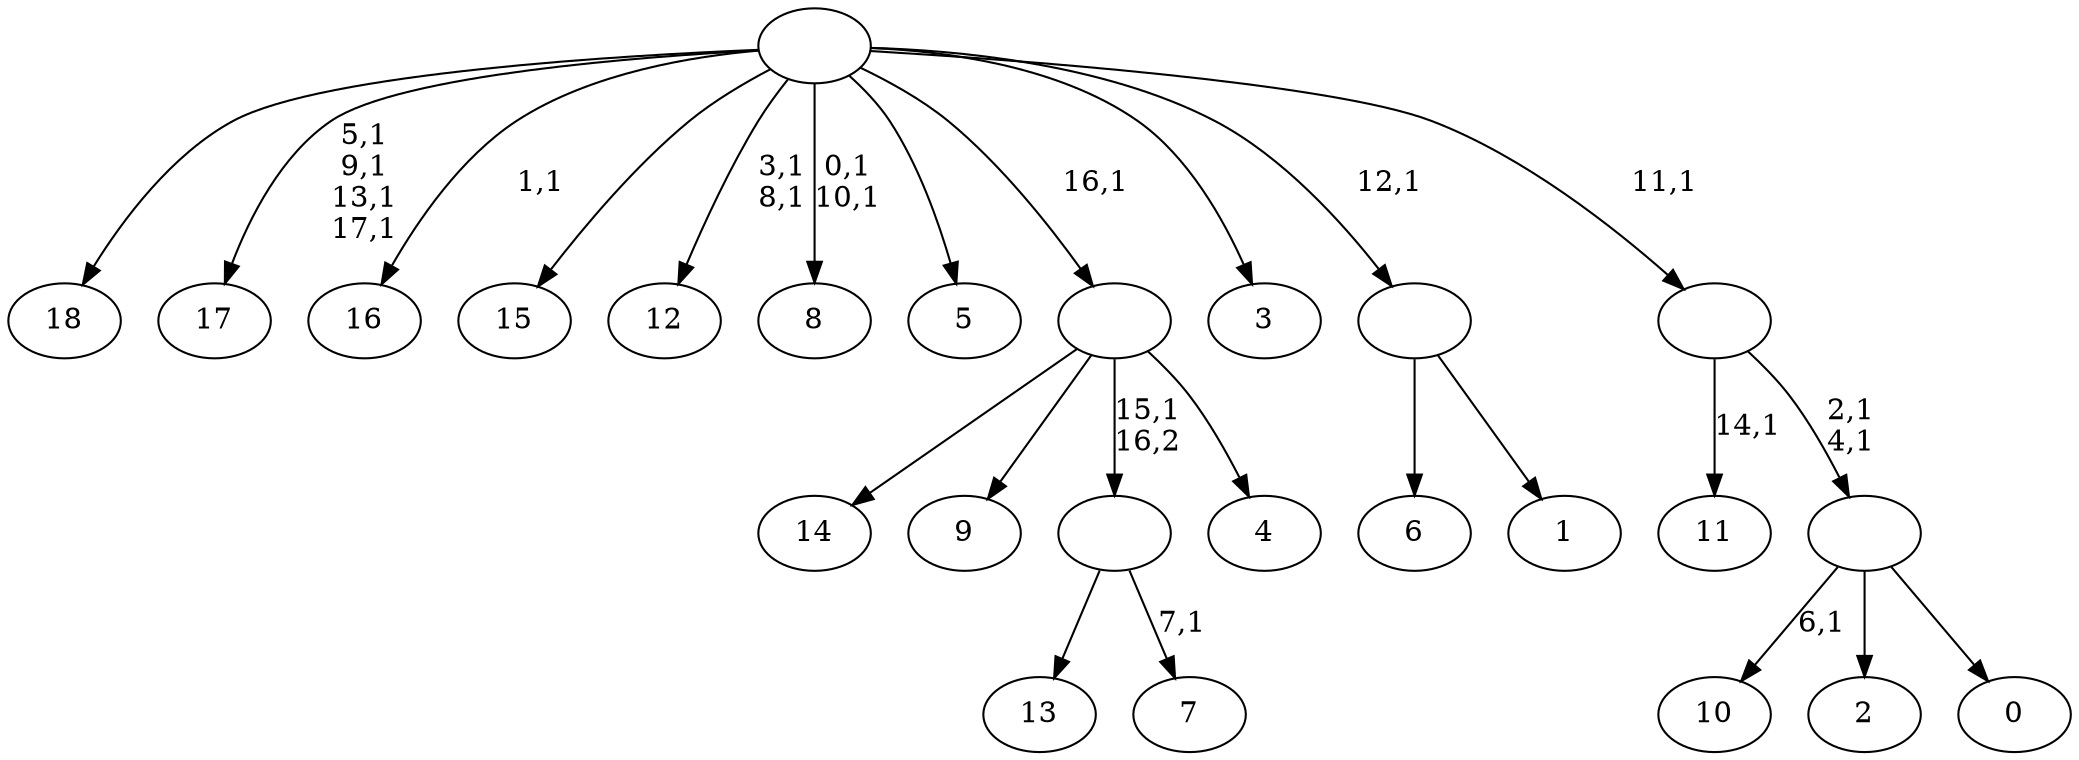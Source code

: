 digraph T {
	37 [label="18"]
	36 [label="17"]
	31 [label="16"]
	29 [label="15"]
	28 [label="14"]
	27 [label="13"]
	26 [label="12"]
	23 [label="11"]
	21 [label="10"]
	19 [label="9"]
	18 [label="8"]
	15 [label="7"]
	13 [label=""]
	12 [label="6"]
	11 [label="5"]
	10 [label="4"]
	9 [label=""]
	8 [label="3"]
	7 [label="2"]
	6 [label="1"]
	5 [label=""]
	4 [label="0"]
	3 [label=""]
	1 [label=""]
	0 [label=""]
	13 -> 15 [label="7,1"]
	13 -> 27 [label=""]
	9 -> 28 [label=""]
	9 -> 19 [label=""]
	9 -> 13 [label="15,1\n16,2"]
	9 -> 10 [label=""]
	5 -> 12 [label=""]
	5 -> 6 [label=""]
	3 -> 21 [label="6,1"]
	3 -> 7 [label=""]
	3 -> 4 [label=""]
	1 -> 3 [label="2,1\n4,1"]
	1 -> 23 [label="14,1"]
	0 -> 18 [label="0,1\n10,1"]
	0 -> 26 [label="3,1\n8,1"]
	0 -> 31 [label="1,1"]
	0 -> 36 [label="5,1\n9,1\n13,1\n17,1"]
	0 -> 37 [label=""]
	0 -> 29 [label=""]
	0 -> 11 [label=""]
	0 -> 9 [label="16,1"]
	0 -> 8 [label=""]
	0 -> 5 [label="12,1"]
	0 -> 1 [label="11,1"]
}
